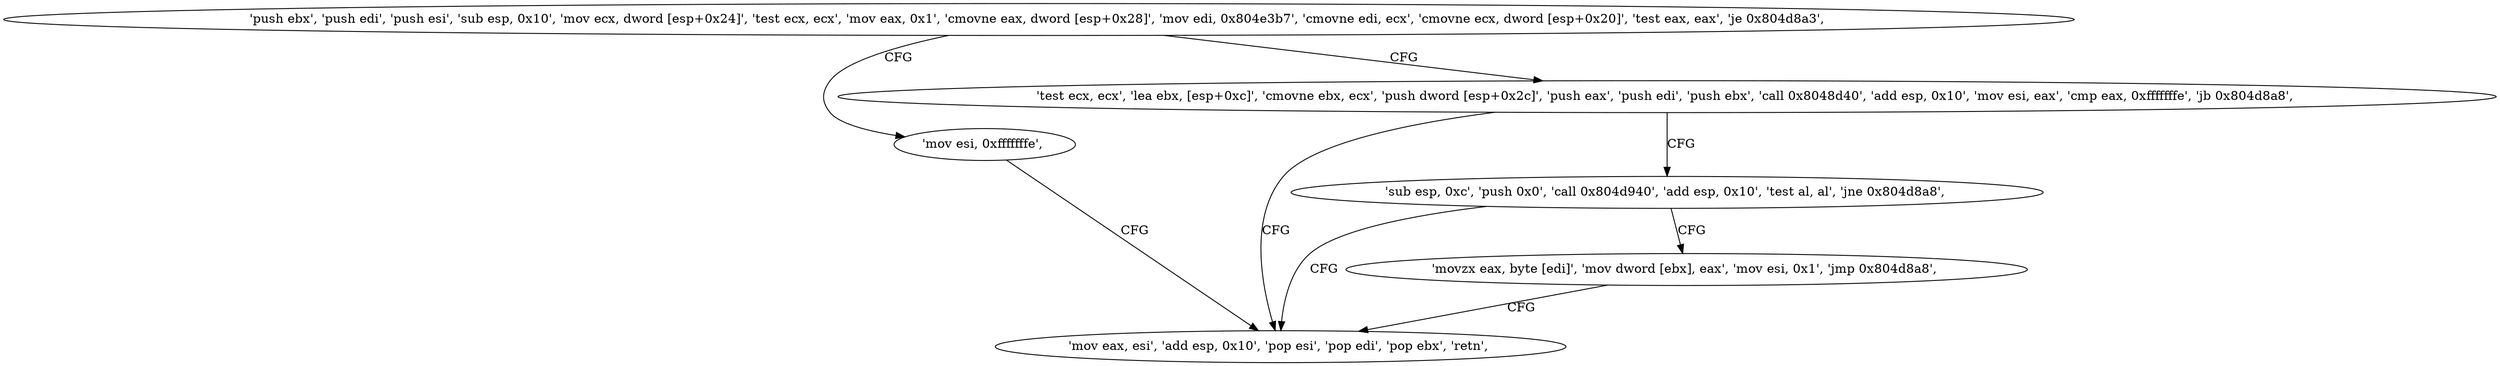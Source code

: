 digraph "func" {
"134535232" [label = "'push ebx', 'push edi', 'push esi', 'sub esp, 0x10', 'mov ecx, dword [esp+0x24]', 'test ecx, ecx', 'mov eax, 0x1', 'cmovne eax, dword [esp+0x28]', 'mov edi, 0x804e3b7', 'cmovne edi, ecx', 'cmovne ecx, dword [esp+0x20]', 'test eax, eax', 'je 0x804d8a3', " ]
"134535331" [label = "'mov esi, 0xfffffffe', " ]
"134535271" [label = "'test ecx, ecx', 'lea ebx, [esp+0xc]', 'cmovne ebx, ecx', 'push dword [esp+0x2c]', 'push eax', 'push edi', 'push ebx', 'call 0x8048d40', 'add esp, 0x10', 'mov esi, eax', 'cmp eax, 0xfffffffe', 'jb 0x804d8a8', " ]
"134535336" [label = "'mov eax, esi', 'add esp, 0x10', 'pop esi', 'pop edi', 'pop ebx', 'retn', " ]
"134535302" [label = "'sub esp, 0xc', 'push 0x0', 'call 0x804d940', 'add esp, 0x10', 'test al, al', 'jne 0x804d8a8', " ]
"134535319" [label = "'movzx eax, byte [edi]', 'mov dword [ebx], eax', 'mov esi, 0x1', 'jmp 0x804d8a8', " ]
"134535232" -> "134535331" [ label = "CFG" ]
"134535232" -> "134535271" [ label = "CFG" ]
"134535331" -> "134535336" [ label = "CFG" ]
"134535271" -> "134535336" [ label = "CFG" ]
"134535271" -> "134535302" [ label = "CFG" ]
"134535302" -> "134535336" [ label = "CFG" ]
"134535302" -> "134535319" [ label = "CFG" ]
"134535319" -> "134535336" [ label = "CFG" ]
}
